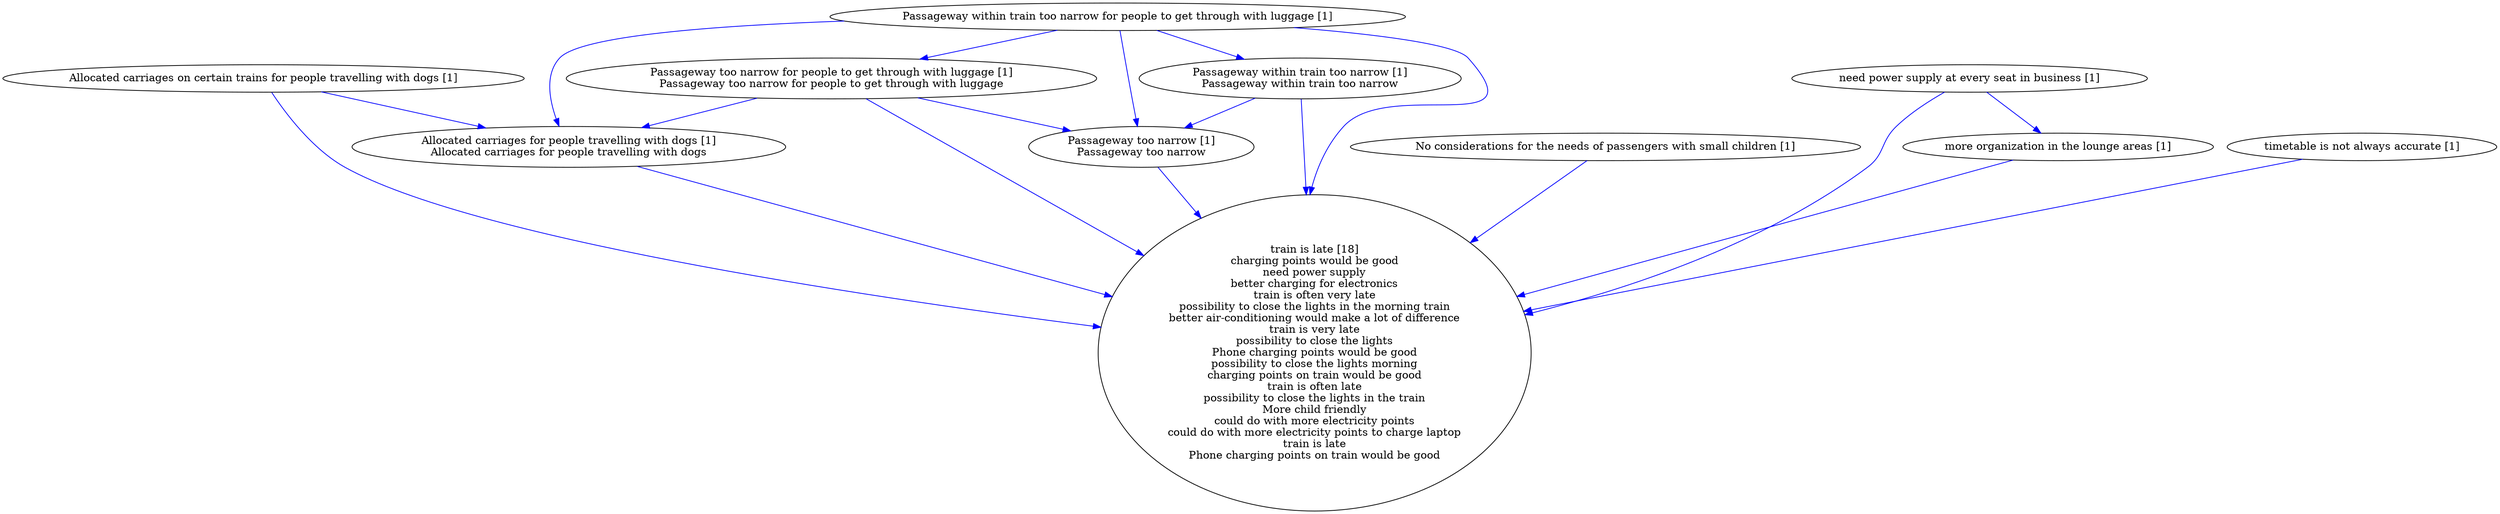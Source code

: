 digraph collapsedGraph {
"train is late [18]\ncharging points would be good\nneed power supply\nbetter charging for electronics\ntrain is often very late\npossibility to close the lights in the morning train\nbetter air-conditioning would make a lot of difference\ntrain is very late\npossibility to close the lights\nPhone charging points would be good\npossibility to close the lights morning\ncharging points on train would be good\ntrain is often late\npossibility to close the lights in the train\nMore child friendly\ncould do with more electricity points\ncould do with more electricity points to charge laptop\ntrain is late\nPhone charging points on train would be good""Allocated carriages on certain trains for people travelling with dogs [1]""Allocated carriages for people travelling with dogs [1]\nAllocated carriages for people travelling with dogs""No considerations for the needs of passengers with small children [1]""Passageway within train too narrow for people to get through with luggage [1]""Passageway too narrow for people to get through with luggage [1]\nPassageway too narrow for people to get through with luggage""Passageway too narrow [1]\nPassageway too narrow""Passageway within train too narrow [1]\nPassageway within train too narrow""more organization in the lounge areas [1]""need power supply at every seat in business [1]""timetable is not always accurate [1]""Allocated carriages on certain trains for people travelling with dogs [1]" -> "Allocated carriages for people travelling with dogs [1]\nAllocated carriages for people travelling with dogs" [color=blue]
"Passageway within train too narrow for people to get through with luggage [1]" -> "Passageway too narrow for people to get through with luggage [1]\nPassageway too narrow for people to get through with luggage" [color=blue]
"Passageway too narrow for people to get through with luggage [1]\nPassageway too narrow for people to get through with luggage" -> "Passageway too narrow [1]\nPassageway too narrow" [color=blue]
"Passageway within train too narrow for people to get through with luggage [1]" -> "Passageway within train too narrow [1]\nPassageway within train too narrow" [color=blue]
"Passageway within train too narrow [1]\nPassageway within train too narrow" -> "Passageway too narrow [1]\nPassageway too narrow" [color=blue]
"Passageway within train too narrow for people to get through with luggage [1]" -> "Passageway too narrow [1]\nPassageway too narrow" [color=blue]
"Passageway within train too narrow for people to get through with luggage [1]" -> "Allocated carriages for people travelling with dogs [1]\nAllocated carriages for people travelling with dogs" [color=blue]
"Passageway too narrow for people to get through with luggage [1]\nPassageway too narrow for people to get through with luggage" -> "Allocated carriages for people travelling with dogs [1]\nAllocated carriages for people travelling with dogs" [color=blue]
"need power supply at every seat in business [1]" -> "more organization in the lounge areas [1]" [color=blue]
"more organization in the lounge areas [1]" -> "train is late [18]\ncharging points would be good\nneed power supply\nbetter charging for electronics\ntrain is often very late\npossibility to close the lights in the morning train\nbetter air-conditioning would make a lot of difference\ntrain is very late\npossibility to close the lights\nPhone charging points would be good\npossibility to close the lights morning\ncharging points on train would be good\ntrain is often late\npossibility to close the lights in the train\nMore child friendly\ncould do with more electricity points\ncould do with more electricity points to charge laptop\ntrain is late\nPhone charging points on train would be good" [color=blue]
"need power supply at every seat in business [1]" -> "train is late [18]\ncharging points would be good\nneed power supply\nbetter charging for electronics\ntrain is often very late\npossibility to close the lights in the morning train\nbetter air-conditioning would make a lot of difference\ntrain is very late\npossibility to close the lights\nPhone charging points would be good\npossibility to close the lights morning\ncharging points on train would be good\ntrain is often late\npossibility to close the lights in the train\nMore child friendly\ncould do with more electricity points\ncould do with more electricity points to charge laptop\ntrain is late\nPhone charging points on train would be good" [color=blue]
"timetable is not always accurate [1]" -> "train is late [18]\ncharging points would be good\nneed power supply\nbetter charging for electronics\ntrain is often very late\npossibility to close the lights in the morning train\nbetter air-conditioning would make a lot of difference\ntrain is very late\npossibility to close the lights\nPhone charging points would be good\npossibility to close the lights morning\ncharging points on train would be good\ntrain is often late\npossibility to close the lights in the train\nMore child friendly\ncould do with more electricity points\ncould do with more electricity points to charge laptop\ntrain is late\nPhone charging points on train would be good" [color=blue]
"Allocated carriages on certain trains for people travelling with dogs [1]" -> "train is late [18]\ncharging points would be good\nneed power supply\nbetter charging for electronics\ntrain is often very late\npossibility to close the lights in the morning train\nbetter air-conditioning would make a lot of difference\ntrain is very late\npossibility to close the lights\nPhone charging points would be good\npossibility to close the lights morning\ncharging points on train would be good\ntrain is often late\npossibility to close the lights in the train\nMore child friendly\ncould do with more electricity points\ncould do with more electricity points to charge laptop\ntrain is late\nPhone charging points on train would be good" [color=blue]
"Allocated carriages for people travelling with dogs [1]\nAllocated carriages for people travelling with dogs" -> "train is late [18]\ncharging points would be good\nneed power supply\nbetter charging for electronics\ntrain is often very late\npossibility to close the lights in the morning train\nbetter air-conditioning would make a lot of difference\ntrain is very late\npossibility to close the lights\nPhone charging points would be good\npossibility to close the lights morning\ncharging points on train would be good\ntrain is often late\npossibility to close the lights in the train\nMore child friendly\ncould do with more electricity points\ncould do with more electricity points to charge laptop\ntrain is late\nPhone charging points on train would be good" [color=blue]
"No considerations for the needs of passengers with small children [1]" -> "train is late [18]\ncharging points would be good\nneed power supply\nbetter charging for electronics\ntrain is often very late\npossibility to close the lights in the morning train\nbetter air-conditioning would make a lot of difference\ntrain is very late\npossibility to close the lights\nPhone charging points would be good\npossibility to close the lights morning\ncharging points on train would be good\ntrain is often late\npossibility to close the lights in the train\nMore child friendly\ncould do with more electricity points\ncould do with more electricity points to charge laptop\ntrain is late\nPhone charging points on train would be good" [color=blue]
"Passageway within train too narrow for people to get through with luggage [1]" -> "train is late [18]\ncharging points would be good\nneed power supply\nbetter charging for electronics\ntrain is often very late\npossibility to close the lights in the morning train\nbetter air-conditioning would make a lot of difference\ntrain is very late\npossibility to close the lights\nPhone charging points would be good\npossibility to close the lights morning\ncharging points on train would be good\ntrain is often late\npossibility to close the lights in the train\nMore child friendly\ncould do with more electricity points\ncould do with more electricity points to charge laptop\ntrain is late\nPhone charging points on train would be good" [color=blue]
"Passageway too narrow for people to get through with luggage [1]\nPassageway too narrow for people to get through with luggage" -> "train is late [18]\ncharging points would be good\nneed power supply\nbetter charging for electronics\ntrain is often very late\npossibility to close the lights in the morning train\nbetter air-conditioning would make a lot of difference\ntrain is very late\npossibility to close the lights\nPhone charging points would be good\npossibility to close the lights morning\ncharging points on train would be good\ntrain is often late\npossibility to close the lights in the train\nMore child friendly\ncould do with more electricity points\ncould do with more electricity points to charge laptop\ntrain is late\nPhone charging points on train would be good" [color=blue]
"Passageway too narrow [1]\nPassageway too narrow" -> "train is late [18]\ncharging points would be good\nneed power supply\nbetter charging for electronics\ntrain is often very late\npossibility to close the lights in the morning train\nbetter air-conditioning would make a lot of difference\ntrain is very late\npossibility to close the lights\nPhone charging points would be good\npossibility to close the lights morning\ncharging points on train would be good\ntrain is often late\npossibility to close the lights in the train\nMore child friendly\ncould do with more electricity points\ncould do with more electricity points to charge laptop\ntrain is late\nPhone charging points on train would be good" [color=blue]
"Passageway within train too narrow [1]\nPassageway within train too narrow" -> "train is late [18]\ncharging points would be good\nneed power supply\nbetter charging for electronics\ntrain is often very late\npossibility to close the lights in the morning train\nbetter air-conditioning would make a lot of difference\ntrain is very late\npossibility to close the lights\nPhone charging points would be good\npossibility to close the lights morning\ncharging points on train would be good\ntrain is often late\npossibility to close the lights in the train\nMore child friendly\ncould do with more electricity points\ncould do with more electricity points to charge laptop\ntrain is late\nPhone charging points on train would be good" [color=blue]
}